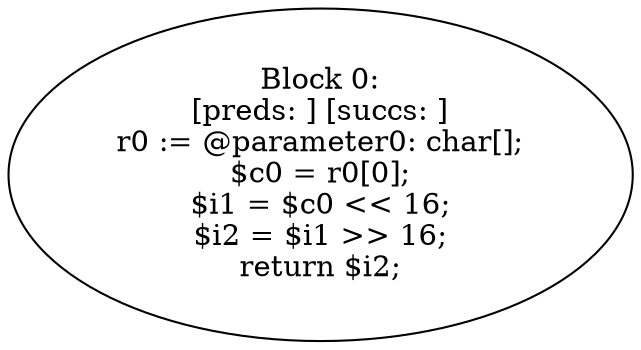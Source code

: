 digraph "unitGraph" {
    "Block 0:
[preds: ] [succs: ]
r0 := @parameter0: char[];
$c0 = r0[0];
$i1 = $c0 << 16;
$i2 = $i1 >> 16;
return $i2;
"
}
